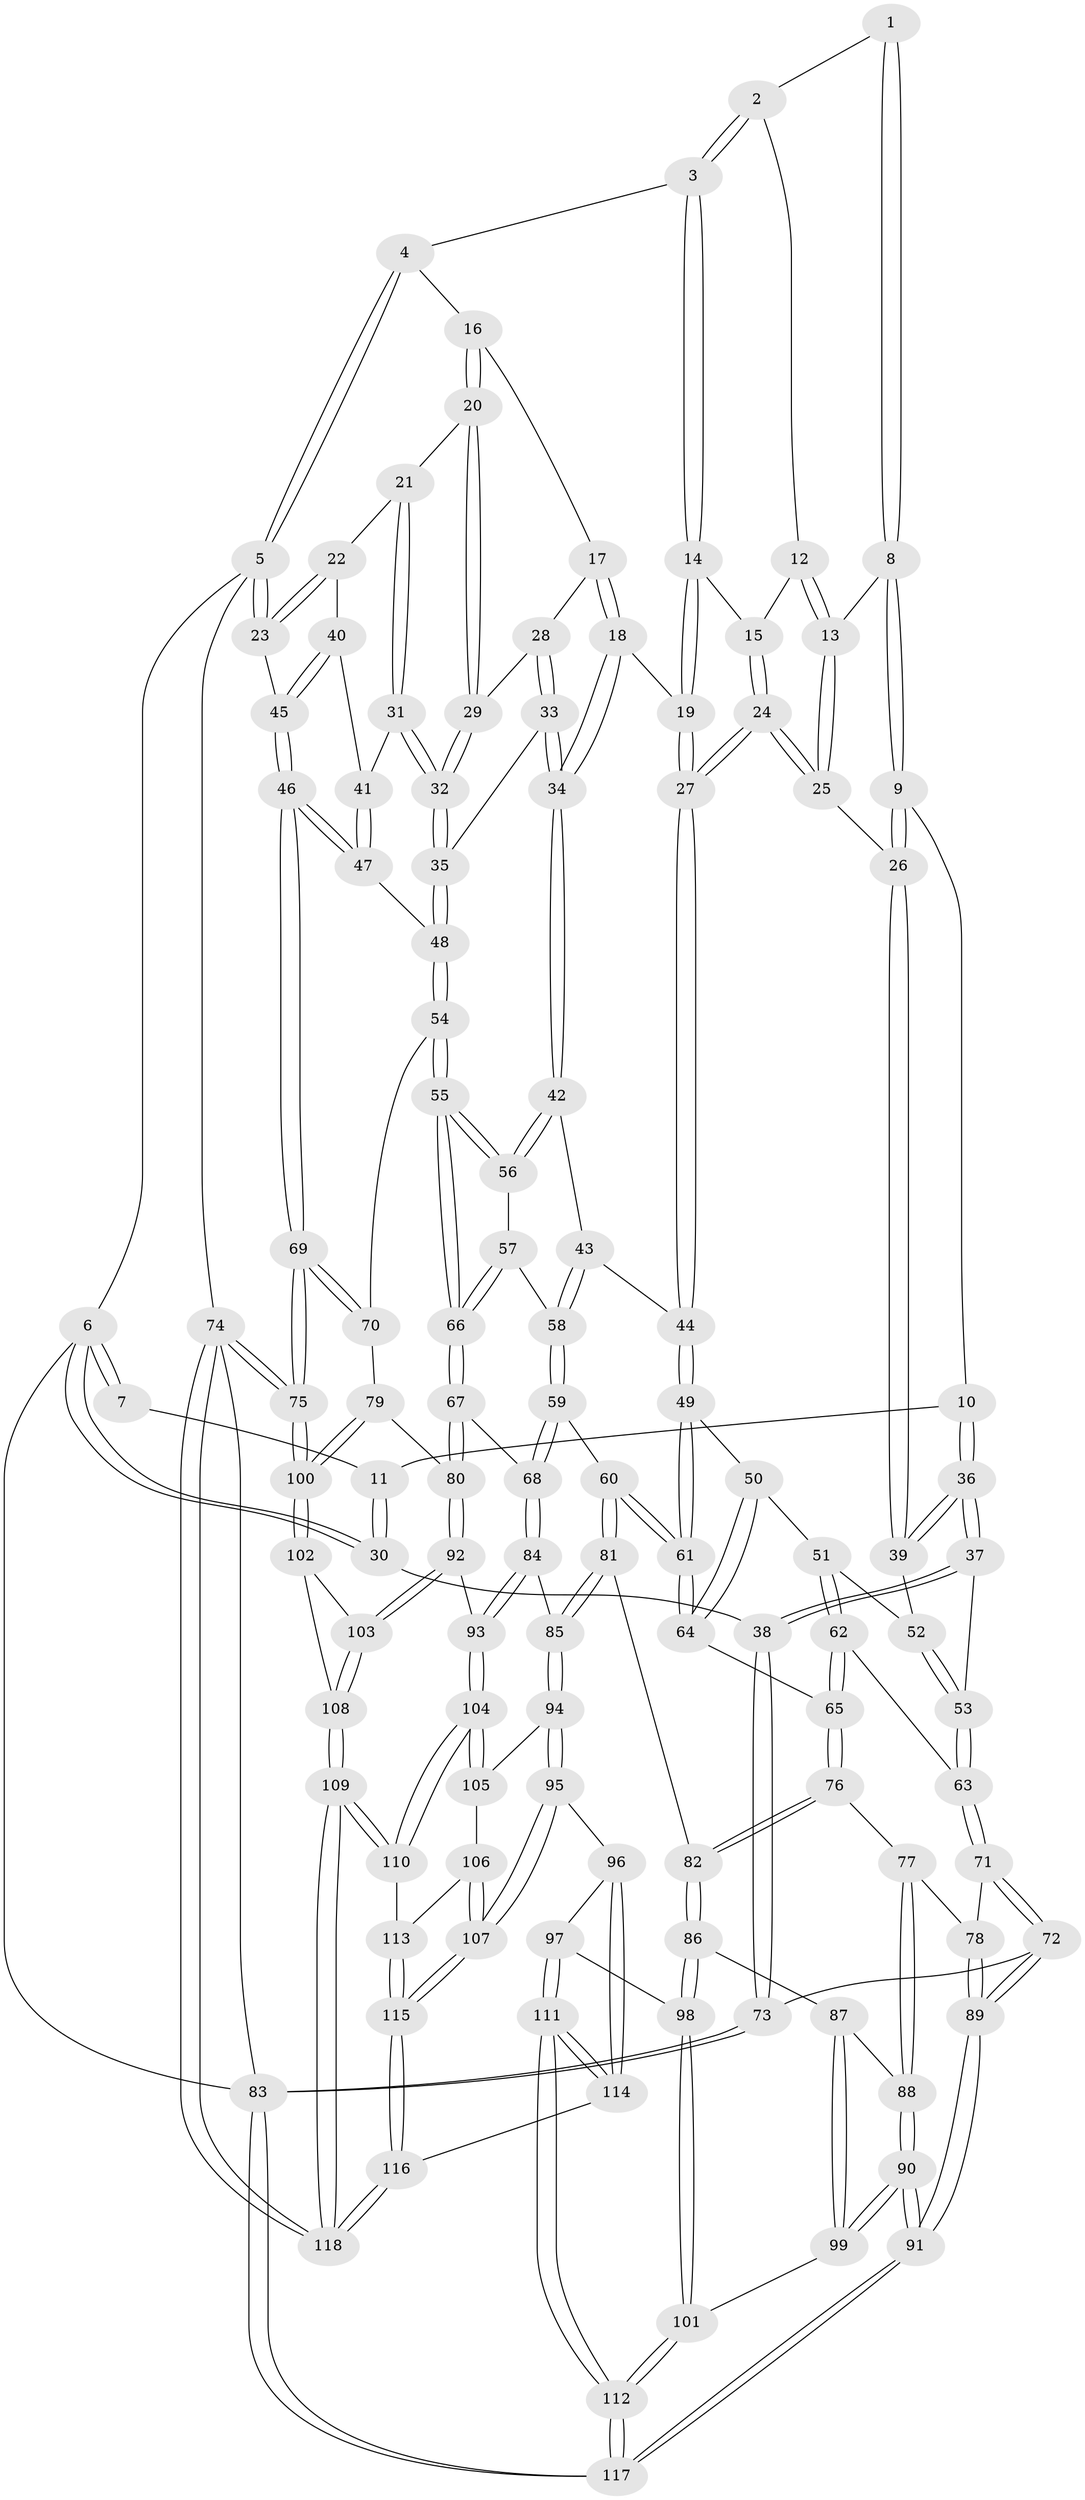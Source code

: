 // coarse degree distribution, {3: 0.15714285714285714, 4: 0.4714285714285714, 5: 0.3, 6: 0.04285714285714286, 8: 0.014285714285714285, 2: 0.014285714285714285}
// Generated by graph-tools (version 1.1) at 2025/24/03/03/25 07:24:32]
// undirected, 118 vertices, 292 edges
graph export_dot {
graph [start="1"]
  node [color=gray90,style=filled];
  1 [pos="+0.3684826312614391+0"];
  2 [pos="+0.5346489101441775+0"];
  3 [pos="+0.6291548768031567+0"];
  4 [pos="+0.7029864885697211+0"];
  5 [pos="+1+0"];
  6 [pos="+0+0"];
  7 [pos="+0.1966374154754239+0"];
  8 [pos="+0.318671429800134+0.09514970255267713"];
  9 [pos="+0.19072202936771648+0.15462014216861797"];
  10 [pos="+0.1606281093278646+0.1419954846399726"];
  11 [pos="+0.14580939021495606+0.12161365525922545"];
  12 [pos="+0.4738639642843006+0.04041382629474785"];
  13 [pos="+0.37106527962259245+0.14858794819869048"];
  14 [pos="+0.5897985328457752+0.17063315617637995"];
  15 [pos="+0.4818925880718284+0.14988694313252732"];
  16 [pos="+0.7193504978620243+0"];
  17 [pos="+0.7303031028043162+0.16894380645553836"];
  18 [pos="+0.6280585982281081+0.2350018351797912"];
  19 [pos="+0.6008049677146675+0.22737091168000131"];
  20 [pos="+0.9138308508621217+0.14615270156642785"];
  21 [pos="+0.916919332277736+0.14724618447081037"];
  22 [pos="+1+0.16060977133299914"];
  23 [pos="+1+0.16826618654347555"];
  24 [pos="+0.4323098229465395+0.27438191314171284"];
  25 [pos="+0.3746436698382101+0.252548416812143"];
  26 [pos="+0.30208386763727607+0.2649388161096274"];
  27 [pos="+0.4710011434469966+0.30921657912962164"];
  28 [pos="+0.7581810707062302+0.19463224430013176"];
  29 [pos="+0.8327207292879427+0.20463736453410775"];
  30 [pos="+0+0.1669297037074248"];
  31 [pos="+0.8957635863861619+0.29550878515948453"];
  32 [pos="+0.8331978408304598+0.3111543529984665"];
  33 [pos="+0.7425849834287698+0.3193549210912313"];
  34 [pos="+0.7005051044592565+0.33297723213399033"];
  35 [pos="+0.8168068790669839+0.33125822534562566"];
  36 [pos="+0.08496275819872445+0.34614424656033826"];
  37 [pos="+0.05076472554559949+0.38883331098653345"];
  38 [pos="+0+0.3810587105522085"];
  39 [pos="+0.2930686223344406+0.2794675791655282"];
  40 [pos="+0.9116081964511429+0.2943403234860654"];
  41 [pos="+0.9030492278728689+0.29769067114714204"];
  42 [pos="+0.6978294081793717+0.33831774031751366"];
  43 [pos="+0.49773349785745385+0.33152759355544204"];
  44 [pos="+0.47111705697793493+0.3097979401616105"];
  45 [pos="+1+0.2843666497934104"];
  46 [pos="+1+0.39126046116706886"];
  47 [pos="+0.9766451238629846+0.4042961883671025"];
  48 [pos="+0.8630215937791775+0.4453636904236831"];
  49 [pos="+0.4563220820618043+0.3435126179108009"];
  50 [pos="+0.332036997395939+0.41948222944653485"];
  51 [pos="+0.3036145172243596+0.403096224756627"];
  52 [pos="+0.282473280117748+0.33728559319403806"];
  53 [pos="+0.12780509034899903+0.4502443814615808"];
  54 [pos="+0.8494774848032046+0.47078712850369836"];
  55 [pos="+0.7405841409286018+0.5145001118652024"];
  56 [pos="+0.687145229947025+0.3735519266245021"];
  57 [pos="+0.5907908648513183+0.4109615119830784"];
  58 [pos="+0.5702697470125445+0.40923257111323535"];
  59 [pos="+0.5130872005295158+0.5805421113452285"];
  60 [pos="+0.43515876734311504+0.563260107519095"];
  61 [pos="+0.42950205532685914+0.5578424934409816"];
  62 [pos="+0.207389084303114+0.49174955253264396"];
  63 [pos="+0.1453014308995056+0.4742087402131261"];
  64 [pos="+0.3743277914498041+0.5419943350815598"];
  65 [pos="+0.2865750619470991+0.5514271006028517"];
  66 [pos="+0.6974927085401421+0.5748412180839314"];
  67 [pos="+0.6710276602552453+0.6335944921141493"];
  68 [pos="+0.585140466193485+0.6267373646840712"];
  69 [pos="+1+0.6650767389315215"];
  70 [pos="+0.9072603929738351+0.5544132897300751"];
  71 [pos="+0.0995047588760067+0.664787526736345"];
  72 [pos="+0+0.6983788766747197"];
  73 [pos="+0+0.6798862537523915"];
  74 [pos="+1+1"];
  75 [pos="+1+0.9055073641235474"];
  76 [pos="+0.23666747230975135+0.6660612163613895"];
  77 [pos="+0.13576556788163427+0.6820414440736736"];
  78 [pos="+0.13323662269244432+0.6813645137376052"];
  79 [pos="+0.7986569751846894+0.7168518575256134"];
  80 [pos="+0.7240524213305942+0.7044569972007899"];
  81 [pos="+0.37351991543086843+0.698174185830327"];
  82 [pos="+0.31166111243632055+0.731958074730605"];
  83 [pos="+0+1"];
  84 [pos="+0.49081539910304256+0.7763093020718194"];
  85 [pos="+0.47857574869442454+0.7869729754743052"];
  86 [pos="+0.3050480299913763+0.7787851629136265"];
  87 [pos="+0.22516299279868193+0.7933639729723747"];
  88 [pos="+0.1749803609891398+0.7557959396384607"];
  89 [pos="+0.11125611571741818+0.8937446288648194"];
  90 [pos="+0.13999787329224722+0.8881715350703492"];
  91 [pos="+0.12120167067555346+0.9133079851980178"];
  92 [pos="+0.6992518269475213+0.7745253243388871"];
  93 [pos="+0.6305476661391514+0.8251828504977012"];
  94 [pos="+0.47624535789925365+0.7946254391382913"];
  95 [pos="+0.41518789850637816+0.8380685367873966"];
  96 [pos="+0.40560971782733674+0.8406885233415361"];
  97 [pos="+0.37548612043571594+0.8390824712856404"];
  98 [pos="+0.31773485494924414+0.8112785933359474"];
  99 [pos="+0.20280108049573123+0.834409934750181"];
  100 [pos="+1+0.8693533421041032"];
  101 [pos="+0.2856599764024974+0.8644546323949632"];
  102 [pos="+0.8354613913708784+0.9164166060737161"];
  103 [pos="+0.7185275178408637+0.84970396369339"];
  104 [pos="+0.6014083433189502+0.8679630769435277"];
  105 [pos="+0.48683161901926975+0.811643014399129"];
  106 [pos="+0.5040807877844637+0.8698663213558588"];
  107 [pos="+0.4537201575881335+0.9047688995510385"];
  108 [pos="+0.6914221121082268+1"];
  109 [pos="+0.6317791275345485+1"];
  110 [pos="+0.5932741467235824+0.8968166759779249"];
  111 [pos="+0.27140084616266774+1"];
  112 [pos="+0.1599532462871882+1"];
  113 [pos="+0.5127508970477783+0.8830735865442234"];
  114 [pos="+0.4050028085516275+1"];
  115 [pos="+0.46746425928962315+1"];
  116 [pos="+0.45493789273967516+1"];
  117 [pos="+0.12563742864777602+1"];
  118 [pos="+0.6114311963420427+1"];
  1 -- 2;
  1 -- 8;
  1 -- 8;
  2 -- 3;
  2 -- 3;
  2 -- 12;
  3 -- 4;
  3 -- 14;
  3 -- 14;
  4 -- 5;
  4 -- 5;
  4 -- 16;
  5 -- 6;
  5 -- 23;
  5 -- 23;
  5 -- 74;
  6 -- 7;
  6 -- 7;
  6 -- 30;
  6 -- 30;
  6 -- 83;
  7 -- 11;
  8 -- 9;
  8 -- 9;
  8 -- 13;
  9 -- 10;
  9 -- 26;
  9 -- 26;
  10 -- 11;
  10 -- 36;
  10 -- 36;
  11 -- 30;
  11 -- 30;
  12 -- 13;
  12 -- 13;
  12 -- 15;
  13 -- 25;
  13 -- 25;
  14 -- 15;
  14 -- 19;
  14 -- 19;
  15 -- 24;
  15 -- 24;
  16 -- 17;
  16 -- 20;
  16 -- 20;
  17 -- 18;
  17 -- 18;
  17 -- 28;
  18 -- 19;
  18 -- 34;
  18 -- 34;
  19 -- 27;
  19 -- 27;
  20 -- 21;
  20 -- 29;
  20 -- 29;
  21 -- 22;
  21 -- 31;
  21 -- 31;
  22 -- 23;
  22 -- 23;
  22 -- 40;
  23 -- 45;
  24 -- 25;
  24 -- 25;
  24 -- 27;
  24 -- 27;
  25 -- 26;
  26 -- 39;
  26 -- 39;
  27 -- 44;
  27 -- 44;
  28 -- 29;
  28 -- 33;
  28 -- 33;
  29 -- 32;
  29 -- 32;
  30 -- 38;
  31 -- 32;
  31 -- 32;
  31 -- 41;
  32 -- 35;
  32 -- 35;
  33 -- 34;
  33 -- 34;
  33 -- 35;
  34 -- 42;
  34 -- 42;
  35 -- 48;
  35 -- 48;
  36 -- 37;
  36 -- 37;
  36 -- 39;
  36 -- 39;
  37 -- 38;
  37 -- 38;
  37 -- 53;
  38 -- 73;
  38 -- 73;
  39 -- 52;
  40 -- 41;
  40 -- 45;
  40 -- 45;
  41 -- 47;
  41 -- 47;
  42 -- 43;
  42 -- 56;
  42 -- 56;
  43 -- 44;
  43 -- 58;
  43 -- 58;
  44 -- 49;
  44 -- 49;
  45 -- 46;
  45 -- 46;
  46 -- 47;
  46 -- 47;
  46 -- 69;
  46 -- 69;
  47 -- 48;
  48 -- 54;
  48 -- 54;
  49 -- 50;
  49 -- 61;
  49 -- 61;
  50 -- 51;
  50 -- 64;
  50 -- 64;
  51 -- 52;
  51 -- 62;
  51 -- 62;
  52 -- 53;
  52 -- 53;
  53 -- 63;
  53 -- 63;
  54 -- 55;
  54 -- 55;
  54 -- 70;
  55 -- 56;
  55 -- 56;
  55 -- 66;
  55 -- 66;
  56 -- 57;
  57 -- 58;
  57 -- 66;
  57 -- 66;
  58 -- 59;
  58 -- 59;
  59 -- 60;
  59 -- 68;
  59 -- 68;
  60 -- 61;
  60 -- 61;
  60 -- 81;
  60 -- 81;
  61 -- 64;
  61 -- 64;
  62 -- 63;
  62 -- 65;
  62 -- 65;
  63 -- 71;
  63 -- 71;
  64 -- 65;
  65 -- 76;
  65 -- 76;
  66 -- 67;
  66 -- 67;
  67 -- 68;
  67 -- 80;
  67 -- 80;
  68 -- 84;
  68 -- 84;
  69 -- 70;
  69 -- 70;
  69 -- 75;
  69 -- 75;
  70 -- 79;
  71 -- 72;
  71 -- 72;
  71 -- 78;
  72 -- 73;
  72 -- 89;
  72 -- 89;
  73 -- 83;
  73 -- 83;
  74 -- 75;
  74 -- 75;
  74 -- 118;
  74 -- 118;
  74 -- 83;
  75 -- 100;
  75 -- 100;
  76 -- 77;
  76 -- 82;
  76 -- 82;
  77 -- 78;
  77 -- 88;
  77 -- 88;
  78 -- 89;
  78 -- 89;
  79 -- 80;
  79 -- 100;
  79 -- 100;
  80 -- 92;
  80 -- 92;
  81 -- 82;
  81 -- 85;
  81 -- 85;
  82 -- 86;
  82 -- 86;
  83 -- 117;
  83 -- 117;
  84 -- 85;
  84 -- 93;
  84 -- 93;
  85 -- 94;
  85 -- 94;
  86 -- 87;
  86 -- 98;
  86 -- 98;
  87 -- 88;
  87 -- 99;
  87 -- 99;
  88 -- 90;
  88 -- 90;
  89 -- 91;
  89 -- 91;
  90 -- 91;
  90 -- 91;
  90 -- 99;
  90 -- 99;
  91 -- 117;
  91 -- 117;
  92 -- 93;
  92 -- 103;
  92 -- 103;
  93 -- 104;
  93 -- 104;
  94 -- 95;
  94 -- 95;
  94 -- 105;
  95 -- 96;
  95 -- 107;
  95 -- 107;
  96 -- 97;
  96 -- 114;
  96 -- 114;
  97 -- 98;
  97 -- 111;
  97 -- 111;
  98 -- 101;
  98 -- 101;
  99 -- 101;
  100 -- 102;
  100 -- 102;
  101 -- 112;
  101 -- 112;
  102 -- 103;
  102 -- 108;
  103 -- 108;
  103 -- 108;
  104 -- 105;
  104 -- 105;
  104 -- 110;
  104 -- 110;
  105 -- 106;
  106 -- 107;
  106 -- 107;
  106 -- 113;
  107 -- 115;
  107 -- 115;
  108 -- 109;
  108 -- 109;
  109 -- 110;
  109 -- 110;
  109 -- 118;
  109 -- 118;
  110 -- 113;
  111 -- 112;
  111 -- 112;
  111 -- 114;
  111 -- 114;
  112 -- 117;
  112 -- 117;
  113 -- 115;
  113 -- 115;
  114 -- 116;
  115 -- 116;
  115 -- 116;
  116 -- 118;
  116 -- 118;
}
